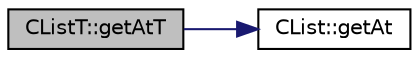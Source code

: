 digraph "CListT::getAtT"
{
  edge [fontname="Helvetica",fontsize="10",labelfontname="Helvetica",labelfontsize="10"];
  node [fontname="Helvetica",fontsize="10",shape=record];
  rankdir="LR";
  Node1 [label="CListT::getAtT",height=0.2,width=0.4,color="black", fillcolor="grey75", style="filled" fontcolor="black"];
  Node1 -> Node2 [color="midnightblue",fontsize="10",style="solid",fontname="Helvetica"];
  Node2 [label="CList::getAt",height=0.2,width=0.4,color="black", fillcolor="white", style="filled",URL="$df/db6/class_c_list.html#a54795f456c006f4ab3647d5abfaa806c"];
}
